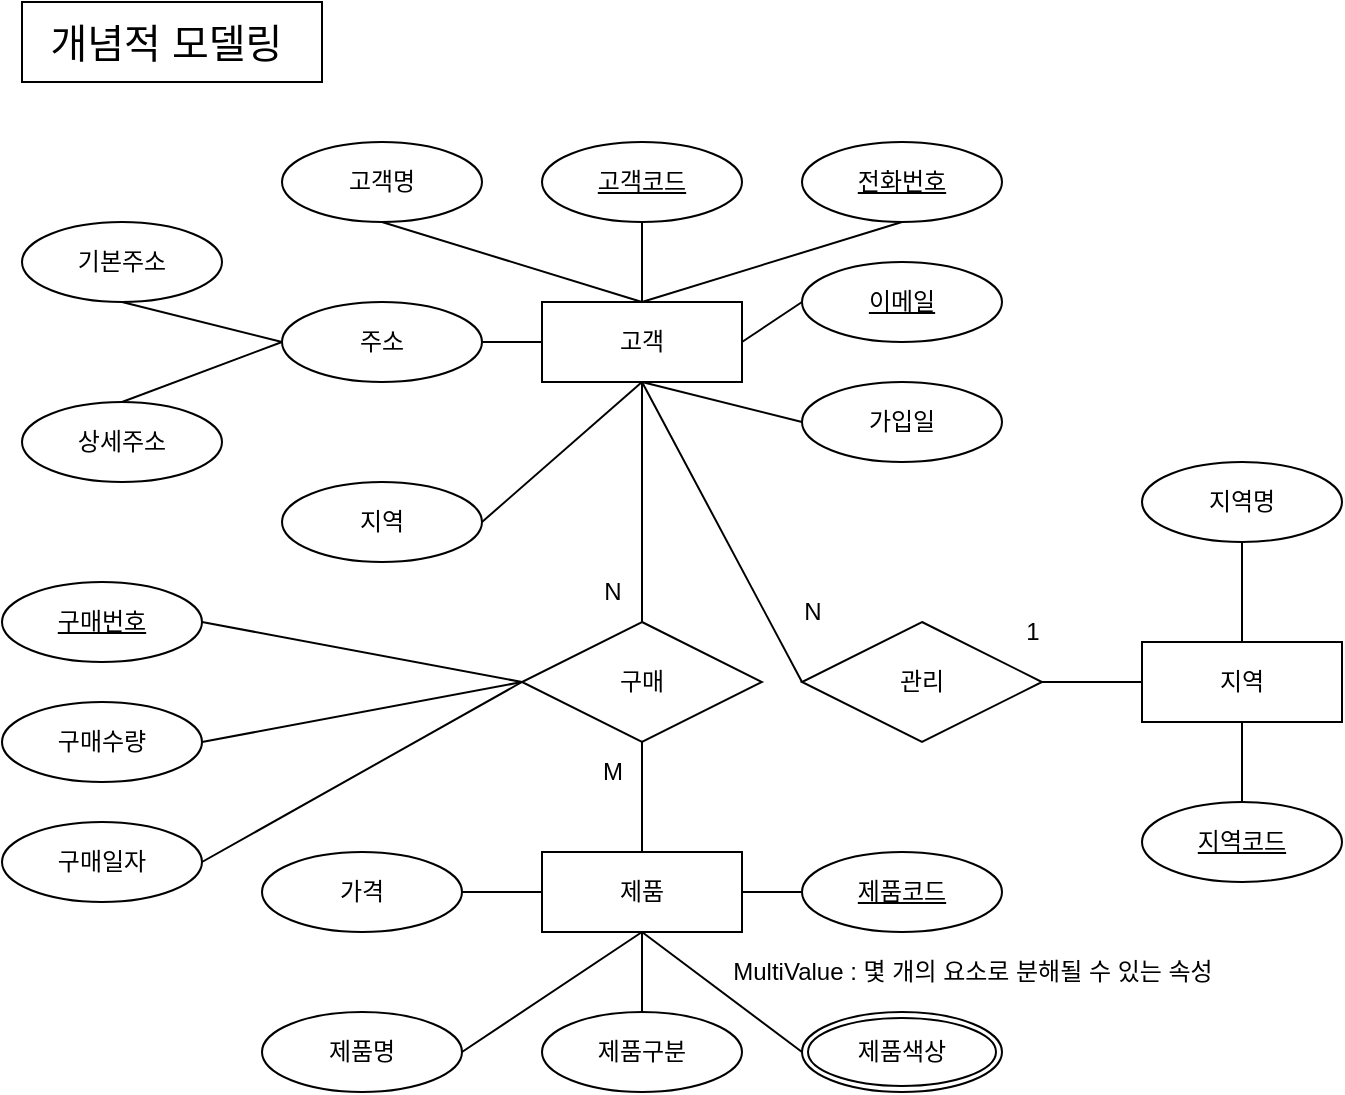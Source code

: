 <mxfile version="23.1.7" type="github" pages="2">
  <diagram name="페이지-1" id="gijIQwLJ2lNpLpmwxhVk">
    <mxGraphModel dx="925" dy="1248" grid="1" gridSize="10" guides="1" tooltips="1" connect="1" arrows="1" fold="1" page="1" pageScale="1" pageWidth="827" pageHeight="1169" math="0" shadow="0">
      <root>
        <mxCell id="0" />
        <mxCell id="1" parent="0" />
        <mxCell id="jy52w7Av3NFBBHemmnsA-1" value="고객" style="whiteSpace=wrap;html=1;align=center;" parent="1" vertex="1">
          <mxGeometry x="350" y="330" width="100" height="40" as="geometry" />
        </mxCell>
        <mxCell id="jy52w7Av3NFBBHemmnsA-3" value="고객코드" style="ellipse;whiteSpace=wrap;html=1;align=center;fontStyle=4;" parent="1" vertex="1">
          <mxGeometry x="350" y="250" width="100" height="40" as="geometry" />
        </mxCell>
        <mxCell id="jy52w7Av3NFBBHemmnsA-4" value="고객명" style="ellipse;whiteSpace=wrap;html=1;align=center;" parent="1" vertex="1">
          <mxGeometry x="220" y="250" width="100" height="40" as="geometry" />
        </mxCell>
        <mxCell id="jy52w7Av3NFBBHemmnsA-7" value="전화번호" style="ellipse;whiteSpace=wrap;html=1;align=center;fontStyle=4;" parent="1" vertex="1">
          <mxGeometry x="480" y="250" width="100" height="40" as="geometry" />
        </mxCell>
        <mxCell id="jy52w7Av3NFBBHemmnsA-8" value="이메일" style="ellipse;whiteSpace=wrap;html=1;align=center;fontStyle=4;" parent="1" vertex="1">
          <mxGeometry x="480" y="310" width="100" height="40" as="geometry" />
        </mxCell>
        <mxCell id="jy52w7Av3NFBBHemmnsA-9" value="주소" style="ellipse;whiteSpace=wrap;html=1;align=center;" parent="1" vertex="1">
          <mxGeometry x="220" y="330" width="100" height="40" as="geometry" />
        </mxCell>
        <mxCell id="jy52w7Av3NFBBHemmnsA-10" value="지역" style="ellipse;whiteSpace=wrap;html=1;align=center;" parent="1" vertex="1">
          <mxGeometry x="220" y="420" width="100" height="40" as="geometry" />
        </mxCell>
        <mxCell id="jy52w7Av3NFBBHemmnsA-11" value="가입일" style="ellipse;whiteSpace=wrap;html=1;align=center;" parent="1" vertex="1">
          <mxGeometry x="480" y="370" width="100" height="40" as="geometry" />
        </mxCell>
        <mxCell id="jy52w7Av3NFBBHemmnsA-12" value="상세주소" style="ellipse;whiteSpace=wrap;html=1;align=center;" parent="1" vertex="1">
          <mxGeometry x="90" y="380" width="100" height="40" as="geometry" />
        </mxCell>
        <mxCell id="jy52w7Av3NFBBHemmnsA-13" value="기본주소" style="ellipse;whiteSpace=wrap;html=1;align=center;" parent="1" vertex="1">
          <mxGeometry x="90" y="290" width="100" height="40" as="geometry" />
        </mxCell>
        <mxCell id="jy52w7Av3NFBBHemmnsA-16" value="" style="endArrow=none;html=1;rounded=0;exitX=1;exitY=0.5;exitDx=0;exitDy=0;" parent="1" source="jy52w7Av3NFBBHemmnsA-9" edge="1">
          <mxGeometry width="50" height="50" relative="1" as="geometry">
            <mxPoint x="350" y="400" as="sourcePoint" />
            <mxPoint x="350" y="350" as="targetPoint" />
          </mxGeometry>
        </mxCell>
        <mxCell id="jy52w7Av3NFBBHemmnsA-17" value="" style="endArrow=none;html=1;rounded=0;exitX=1;exitY=0.5;exitDx=0;exitDy=0;entryX=0;entryY=0.5;entryDx=0;entryDy=0;" parent="1" source="jy52w7Av3NFBBHemmnsA-1" target="jy52w7Av3NFBBHemmnsA-8" edge="1">
          <mxGeometry width="50" height="50" relative="1" as="geometry">
            <mxPoint x="450" y="380" as="sourcePoint" />
            <mxPoint x="480" y="380" as="targetPoint" />
          </mxGeometry>
        </mxCell>
        <mxCell id="jy52w7Av3NFBBHemmnsA-18" value="" style="endArrow=none;html=1;rounded=0;exitX=1;exitY=0.5;exitDx=0;exitDy=0;entryX=0.5;entryY=1;entryDx=0;entryDy=0;" parent="1" source="jy52w7Av3NFBBHemmnsA-10" target="jy52w7Av3NFBBHemmnsA-1" edge="1">
          <mxGeometry width="50" height="50" relative="1" as="geometry">
            <mxPoint x="350" y="400" as="sourcePoint" />
            <mxPoint x="400" y="350" as="targetPoint" />
          </mxGeometry>
        </mxCell>
        <mxCell id="jy52w7Av3NFBBHemmnsA-19" value="" style="endArrow=none;html=1;rounded=0;exitX=0;exitY=0.5;exitDx=0;exitDy=0;entryX=0.5;entryY=1;entryDx=0;entryDy=0;" parent="1" source="jy52w7Av3NFBBHemmnsA-11" target="jy52w7Av3NFBBHemmnsA-1" edge="1">
          <mxGeometry width="50" height="50" relative="1" as="geometry">
            <mxPoint x="340" y="440" as="sourcePoint" />
            <mxPoint x="420" y="370" as="targetPoint" />
          </mxGeometry>
        </mxCell>
        <mxCell id="jy52w7Av3NFBBHemmnsA-20" value="" style="endArrow=none;html=1;rounded=0;exitX=1;exitY=0.5;exitDx=0;exitDy=0;entryX=0.5;entryY=0;entryDx=0;entryDy=0;" parent="1" target="jy52w7Av3NFBBHemmnsA-1" edge="1">
          <mxGeometry width="50" height="50" relative="1" as="geometry">
            <mxPoint x="270" y="290" as="sourcePoint" />
            <mxPoint x="350" y="220" as="targetPoint" />
          </mxGeometry>
        </mxCell>
        <mxCell id="jy52w7Av3NFBBHemmnsA-21" value="" style="endArrow=none;html=1;rounded=0;exitX=0.5;exitY=1;exitDx=0;exitDy=0;" parent="1" source="jy52w7Av3NFBBHemmnsA-3" target="jy52w7Av3NFBBHemmnsA-1" edge="1">
          <mxGeometry width="50" height="50" relative="1" as="geometry">
            <mxPoint x="390" y="290" as="sourcePoint" />
            <mxPoint x="520" y="330" as="targetPoint" />
          </mxGeometry>
        </mxCell>
        <mxCell id="jy52w7Av3NFBBHemmnsA-22" value="" style="endArrow=none;html=1;rounded=0;exitX=0.5;exitY=1;exitDx=0;exitDy=0;entryX=0.5;entryY=0;entryDx=0;entryDy=0;" parent="1" source="jy52w7Av3NFBBHemmnsA-7" target="jy52w7Av3NFBBHemmnsA-1" edge="1">
          <mxGeometry width="50" height="50" relative="1" as="geometry">
            <mxPoint x="465" y="290" as="sourcePoint" />
            <mxPoint x="595" y="330" as="targetPoint" />
          </mxGeometry>
        </mxCell>
        <mxCell id="jy52w7Av3NFBBHemmnsA-23" value="" style="endArrow=none;html=1;rounded=0;exitX=1;exitY=0.5;exitDx=0;exitDy=0;entryX=0;entryY=0.5;entryDx=0;entryDy=0;" parent="1" target="jy52w7Av3NFBBHemmnsA-9" edge="1">
          <mxGeometry width="50" height="50" relative="1" as="geometry">
            <mxPoint x="140" y="330" as="sourcePoint" />
            <mxPoint x="270" y="370" as="targetPoint" />
          </mxGeometry>
        </mxCell>
        <mxCell id="jy52w7Av3NFBBHemmnsA-24" value="" style="endArrow=none;html=1;rounded=0;exitX=0.5;exitY=0;exitDx=0;exitDy=0;entryX=0;entryY=0.5;entryDx=0;entryDy=0;" parent="1" source="jy52w7Av3NFBBHemmnsA-12" target="jy52w7Av3NFBBHemmnsA-9" edge="1">
          <mxGeometry width="50" height="50" relative="1" as="geometry">
            <mxPoint x="140" y="370" as="sourcePoint" />
            <mxPoint x="220" y="390" as="targetPoint" />
          </mxGeometry>
        </mxCell>
        <mxCell id="jy52w7Av3NFBBHemmnsA-25" value="개념적 모델링&amp;nbsp;" style="text;html=1;align=center;verticalAlign=middle;whiteSpace=wrap;rounded=0;strokeWidth=1;fontSize=20;strokeColor=default;" parent="1" vertex="1">
          <mxGeometry x="90" y="180" width="150" height="40" as="geometry" />
        </mxCell>
        <mxCell id="jy52w7Av3NFBBHemmnsA-26" value="제품" style="whiteSpace=wrap;html=1;align=center;" parent="1" vertex="1">
          <mxGeometry x="350" y="605" width="100" height="40" as="geometry" />
        </mxCell>
        <mxCell id="jy52w7Av3NFBBHemmnsA-27" value="제품코드" style="ellipse;whiteSpace=wrap;html=1;align=center;fontStyle=4;" parent="1" vertex="1">
          <mxGeometry x="480" y="605" width="100" height="40" as="geometry" />
        </mxCell>
        <mxCell id="jy52w7Av3NFBBHemmnsA-29" value="제품구분" style="ellipse;whiteSpace=wrap;html=1;align=center;" parent="1" vertex="1">
          <mxGeometry x="350" y="685" width="100" height="40" as="geometry" />
        </mxCell>
        <mxCell id="jy52w7Av3NFBBHemmnsA-30" value="제품명" style="ellipse;whiteSpace=wrap;html=1;align=center;" parent="1" vertex="1">
          <mxGeometry x="210" y="685" width="100" height="40" as="geometry" />
        </mxCell>
        <mxCell id="jy52w7Av3NFBBHemmnsA-31" value="가격" style="ellipse;whiteSpace=wrap;html=1;align=center;" parent="1" vertex="1">
          <mxGeometry x="210" y="605" width="100" height="40" as="geometry" />
        </mxCell>
        <mxCell id="jy52w7Av3NFBBHemmnsA-33" value="" style="endArrow=none;html=1;rounded=0;entryX=0;entryY=0.5;entryDx=0;entryDy=0;" parent="1" target="jy52w7Av3NFBBHemmnsA-45" edge="1">
          <mxGeometry width="50" height="50" relative="1" as="geometry">
            <mxPoint x="400" y="370" as="sourcePoint" />
            <mxPoint x="460" y="460" as="targetPoint" />
          </mxGeometry>
        </mxCell>
        <mxCell id="jy52w7Av3NFBBHemmnsA-34" value="" style="endArrow=none;html=1;rounded=0;exitX=1;exitY=0.5;exitDx=0;exitDy=0;" parent="1" edge="1">
          <mxGeometry width="50" height="50" relative="1" as="geometry">
            <mxPoint x="450" y="625" as="sourcePoint" />
            <mxPoint x="480" y="625" as="targetPoint" />
          </mxGeometry>
        </mxCell>
        <mxCell id="jy52w7Av3NFBBHemmnsA-35" value="" style="endArrow=none;html=1;rounded=0;exitX=1;exitY=0.5;exitDx=0;exitDy=0;entryX=0.5;entryY=1;entryDx=0;entryDy=0;" parent="1" source="jy52w7Av3NFBBHemmnsA-30" target="jy52w7Av3NFBBHemmnsA-26" edge="1">
          <mxGeometry width="50" height="50" relative="1" as="geometry">
            <mxPoint x="310" y="675" as="sourcePoint" />
            <mxPoint x="350" y="675" as="targetPoint" />
          </mxGeometry>
        </mxCell>
        <mxCell id="jy52w7Av3NFBBHemmnsA-36" value="" style="endArrow=none;html=1;rounded=0;exitX=0;exitY=0.5;exitDx=0;exitDy=0;entryX=0.5;entryY=1;entryDx=0;entryDy=0;" parent="1" target="jy52w7Av3NFBBHemmnsA-26" edge="1">
          <mxGeometry width="50" height="50" relative="1" as="geometry">
            <mxPoint x="480" y="705" as="sourcePoint" />
            <mxPoint x="530" y="645" as="targetPoint" />
          </mxGeometry>
        </mxCell>
        <mxCell id="jy52w7Av3NFBBHemmnsA-38" value="" style="endArrow=none;html=1;rounded=0;exitX=0.5;exitY=0;exitDx=0;exitDy=0;" parent="1" source="jy52w7Av3NFBBHemmnsA-29" edge="1">
          <mxGeometry width="50" height="50" relative="1" as="geometry">
            <mxPoint x="380" y="625" as="sourcePoint" />
            <mxPoint x="400" y="645" as="targetPoint" />
          </mxGeometry>
        </mxCell>
        <mxCell id="jy52w7Av3NFBBHemmnsA-40" value="지역" style="whiteSpace=wrap;html=1;align=center;" parent="1" vertex="1">
          <mxGeometry x="650" y="500" width="100" height="40" as="geometry" />
        </mxCell>
        <mxCell id="jy52w7Av3NFBBHemmnsA-41" value="지역코드" style="ellipse;whiteSpace=wrap;html=1;align=center;fontStyle=4;" parent="1" vertex="1">
          <mxGeometry x="650" y="580" width="100" height="40" as="geometry" />
        </mxCell>
        <mxCell id="jy52w7Av3NFBBHemmnsA-42" value="지역명" style="ellipse;whiteSpace=wrap;html=1;align=center;" parent="1" vertex="1">
          <mxGeometry x="650" y="410" width="100" height="40" as="geometry" />
        </mxCell>
        <mxCell id="jy52w7Av3NFBBHemmnsA-43" value="" style="endArrow=none;html=1;rounded=0;entryX=0.5;entryY=0;entryDx=0;entryDy=0;" parent="1" target="jy52w7Av3NFBBHemmnsA-40" edge="1">
          <mxGeometry width="50" height="50" relative="1" as="geometry">
            <mxPoint x="700" y="450" as="sourcePoint" />
            <mxPoint x="480" y="480" as="targetPoint" />
          </mxGeometry>
        </mxCell>
        <mxCell id="jy52w7Av3NFBBHemmnsA-44" value="" style="endArrow=none;html=1;rounded=0;" parent="1" edge="1">
          <mxGeometry width="50" height="50" relative="1" as="geometry">
            <mxPoint x="700" y="540" as="sourcePoint" />
            <mxPoint x="700" y="580" as="targetPoint" />
          </mxGeometry>
        </mxCell>
        <mxCell id="jy52w7Av3NFBBHemmnsA-45" value="관리" style="shape=rhombus;perimeter=rhombusPerimeter;whiteSpace=wrap;html=1;align=center;" parent="1" vertex="1">
          <mxGeometry x="480" y="490" width="120" height="60" as="geometry" />
        </mxCell>
        <mxCell id="jy52w7Av3NFBBHemmnsA-48" value="" style="endArrow=none;html=1;rounded=0;exitX=1;exitY=0.5;exitDx=0;exitDy=0;entryX=0;entryY=0.5;entryDx=0;entryDy=0;" parent="1" source="jy52w7Av3NFBBHemmnsA-45" target="jy52w7Av3NFBBHemmnsA-40" edge="1">
          <mxGeometry width="50" height="50" relative="1" as="geometry">
            <mxPoint x="600" y="460" as="sourcePoint" />
            <mxPoint x="650" y="460" as="targetPoint" />
          </mxGeometry>
        </mxCell>
        <mxCell id="jy52w7Av3NFBBHemmnsA-49" value="N" style="text;html=1;align=center;verticalAlign=middle;resizable=0;points=[];autosize=1;strokeColor=none;fillColor=none;" parent="1" vertex="1">
          <mxGeometry x="470" y="470" width="30" height="30" as="geometry" />
        </mxCell>
        <mxCell id="jy52w7Av3NFBBHemmnsA-50" value="1" style="text;html=1;align=center;verticalAlign=middle;resizable=0;points=[];autosize=1;strokeColor=none;fillColor=none;" parent="1" vertex="1">
          <mxGeometry x="580" y="480" width="30" height="30" as="geometry" />
        </mxCell>
        <mxCell id="jy52w7Av3NFBBHemmnsA-51" value="" style="endArrow=none;html=1;rounded=0;exitX=0.5;exitY=1;exitDx=0;exitDy=0;" parent="1" source="jy52w7Av3NFBBHemmnsA-1" target="jy52w7Av3NFBBHemmnsA-52" edge="1">
          <mxGeometry width="50" height="50" relative="1" as="geometry">
            <mxPoint x="379" y="425" as="sourcePoint" />
            <mxPoint x="449" y="425" as="targetPoint" />
          </mxGeometry>
        </mxCell>
        <mxCell id="jy52w7Av3NFBBHemmnsA-52" value="구매" style="shape=rhombus;perimeter=rhombusPerimeter;whiteSpace=wrap;html=1;align=center;" parent="1" vertex="1">
          <mxGeometry x="340" y="490" width="120" height="60" as="geometry" />
        </mxCell>
        <mxCell id="jy52w7Av3NFBBHemmnsA-55" value="" style="endArrow=none;html=1;rounded=0;exitX=1;exitY=0.5;exitDx=0;exitDy=0;" parent="1" source="jy52w7Av3NFBBHemmnsA-60" edge="1">
          <mxGeometry width="50" height="50" relative="1" as="geometry">
            <mxPoint x="460" y="902" as="sourcePoint" />
            <mxPoint x="340" y="520" as="targetPoint" />
          </mxGeometry>
        </mxCell>
        <mxCell id="jy52w7Av3NFBBHemmnsA-56" value="N" style="text;html=1;align=center;verticalAlign=middle;resizable=0;points=[];autosize=1;strokeColor=none;fillColor=none;" parent="1" vertex="1">
          <mxGeometry x="370" y="460" width="30" height="30" as="geometry" />
        </mxCell>
        <mxCell id="jy52w7Av3NFBBHemmnsA-57" value="M" style="text;html=1;align=center;verticalAlign=middle;resizable=0;points=[];autosize=1;strokeColor=none;fillColor=none;" parent="1" vertex="1">
          <mxGeometry x="370" y="550" width="30" height="30" as="geometry" />
        </mxCell>
        <mxCell id="jy52w7Av3NFBBHemmnsA-58" value="구매번호" style="ellipse;whiteSpace=wrap;html=1;align=center;fontStyle=4;" parent="1" vertex="1">
          <mxGeometry x="80" y="470" width="100" height="40" as="geometry" />
        </mxCell>
        <mxCell id="jy52w7Av3NFBBHemmnsA-59" value="구매수량" style="ellipse;whiteSpace=wrap;html=1;align=center;" parent="1" vertex="1">
          <mxGeometry x="80" y="530" width="100" height="40" as="geometry" />
        </mxCell>
        <mxCell id="jy52w7Av3NFBBHemmnsA-60" value="구매일자" style="ellipse;whiteSpace=wrap;html=1;align=center;" parent="1" vertex="1">
          <mxGeometry x="80" y="590" width="100" height="40" as="geometry" />
        </mxCell>
        <mxCell id="jy52w7Av3NFBBHemmnsA-61" value="" style="endArrow=none;html=1;rounded=0;exitX=0.5;exitY=0;exitDx=0;exitDy=0;entryX=0.5;entryY=1;entryDx=0;entryDy=0;" parent="1" source="jy52w7Av3NFBBHemmnsA-26" target="jy52w7Av3NFBBHemmnsA-52" edge="1">
          <mxGeometry width="50" height="50" relative="1" as="geometry">
            <mxPoint x="280" y="970" as="sourcePoint" />
            <mxPoint x="350" y="970" as="targetPoint" />
          </mxGeometry>
        </mxCell>
        <mxCell id="jy52w7Av3NFBBHemmnsA-62" value="" style="endArrow=none;html=1;rounded=0;exitX=1;exitY=0.5;exitDx=0;exitDy=0;entryX=0;entryY=0.5;entryDx=0;entryDy=0;" parent="1" source="jy52w7Av3NFBBHemmnsA-58" target="jy52w7Av3NFBBHemmnsA-52" edge="1">
          <mxGeometry width="50" height="50" relative="1" as="geometry">
            <mxPoint x="450" y="920" as="sourcePoint" />
            <mxPoint x="600" y="1010" as="targetPoint" />
          </mxGeometry>
        </mxCell>
        <mxCell id="jy52w7Av3NFBBHemmnsA-63" value="" style="endArrow=none;html=1;rounded=0;exitX=0;exitY=0.5;exitDx=0;exitDy=0;entryX=1;entryY=0.5;entryDx=0;entryDy=0;" parent="1" source="jy52w7Av3NFBBHemmnsA-52" target="jy52w7Av3NFBBHemmnsA-59" edge="1">
          <mxGeometry width="50" height="50" relative="1" as="geometry">
            <mxPoint x="400" y="932" as="sourcePoint" />
            <mxPoint x="610" y="992" as="targetPoint" />
          </mxGeometry>
        </mxCell>
        <mxCell id="jy52w7Av3NFBBHemmnsA-64" value="제품색상" style="ellipse;shape=doubleEllipse;margin=3;whiteSpace=wrap;html=1;align=center;" parent="1" vertex="1">
          <mxGeometry x="480" y="685" width="100" height="40" as="geometry" />
        </mxCell>
        <mxCell id="jy52w7Av3NFBBHemmnsA-65" value="MultiValue : 몇 개의 요소로 분해될 수 있는 속성" style="text;html=1;align=center;verticalAlign=middle;resizable=0;points=[];autosize=1;strokeColor=none;fillColor=none;" parent="1" vertex="1">
          <mxGeometry x="440" y="650" width="250" height="30" as="geometry" />
        </mxCell>
        <mxCell id="z0V0AmvDpDi_UMYY9R5I-51" value="" style="endArrow=none;html=1;rounded=0;exitX=1;exitY=0.5;exitDx=0;exitDy=0;entryX=0;entryY=0.5;entryDx=0;entryDy=0;" edge="1" parent="1" source="jy52w7Av3NFBBHemmnsA-31" target="jy52w7Av3NFBBHemmnsA-26">
          <mxGeometry width="50" height="50" relative="1" as="geometry">
            <mxPoint x="280" y="705" as="sourcePoint" />
            <mxPoint x="370" y="645" as="targetPoint" />
          </mxGeometry>
        </mxCell>
      </root>
    </mxGraphModel>
  </diagram>
  <diagram id="JOllFT9dONZ4tDifvHgt" name="학사관리 시스템">
    <mxGraphModel dx="873" dy="947" grid="1" gridSize="10" guides="0" tooltips="1" connect="1" arrows="1" fold="1" page="1" pageScale="1" pageWidth="827" pageHeight="1169" math="0" shadow="0">
      <root>
        <mxCell id="0" />
        <mxCell id="1" parent="0" />
      </root>
    </mxGraphModel>
  </diagram>
</mxfile>
